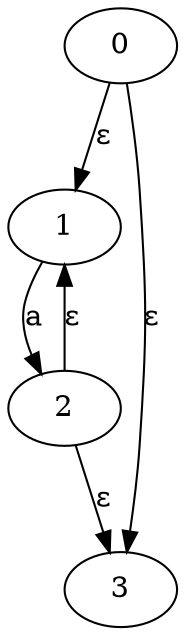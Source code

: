 digraph {
	0 [label=0]
	1 [label=1]
	2 [label=2]
	3 [label=3]
	1 -> 2 [label=a]
	0 -> 1 [label="ε"]
	2 -> 3 [label="ε"]
	0 -> 3 [label="ε"]
	2 -> 1 [label="ε"]
}

